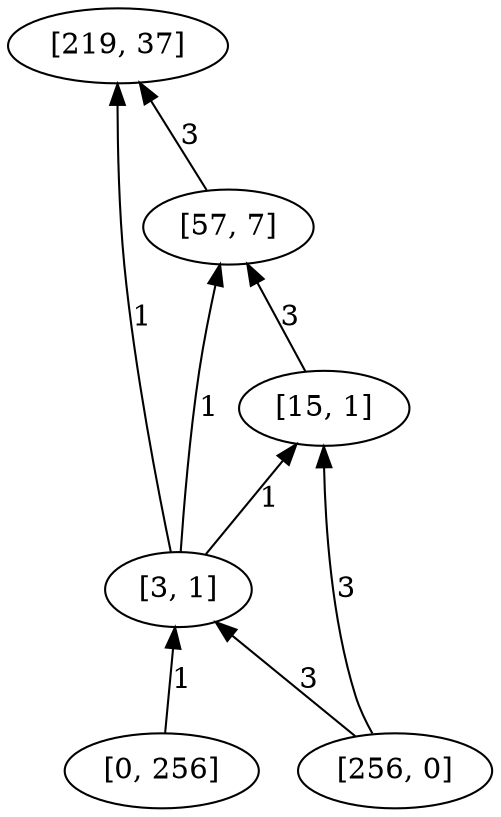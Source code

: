 digraph "DD" { 
rankdir = "BT" 
graph [ ordering = "out"];
5001 -> 3[label = "3"];
5001 -> 4[label = "3"];
5002 -> 4[label = "1"];
2 -> 1[label = "3"];
3 -> 2[label = "3"];
4 -> 1[label = "1"];
4 -> 2[label = "1"];
4 -> 3[label = "1"];
5001 [label = "[256, 0]",  shape = oval]
5002 [label = "[0, 256]",  shape = oval]
1 [label = "[219, 37]",  shape = oval]
2 [label = "[57, 7]",  shape = oval]
3 [label = "[15, 1]",  shape = oval]
4 [label = "[3, 1]",  shape = oval]
}
